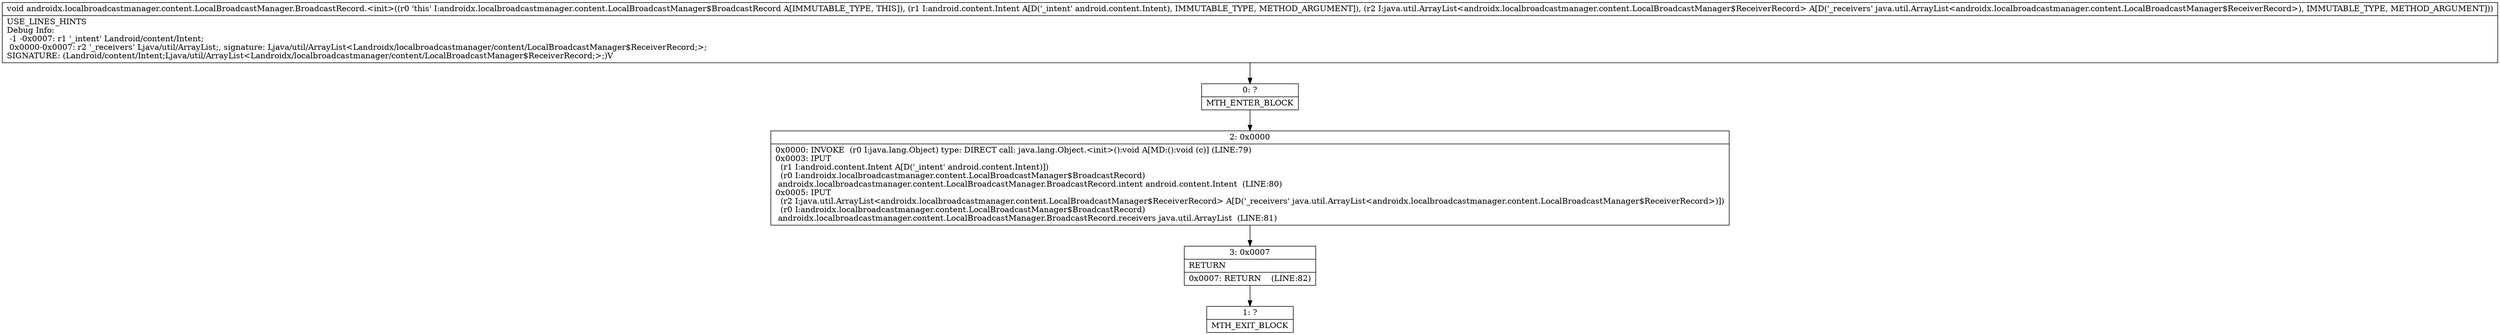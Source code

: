 digraph "CFG forandroidx.localbroadcastmanager.content.LocalBroadcastManager.BroadcastRecord.\<init\>(Landroid\/content\/Intent;Ljava\/util\/ArrayList;)V" {
Node_0 [shape=record,label="{0\:\ ?|MTH_ENTER_BLOCK\l}"];
Node_2 [shape=record,label="{2\:\ 0x0000|0x0000: INVOKE  (r0 I:java.lang.Object) type: DIRECT call: java.lang.Object.\<init\>():void A[MD:():void (c)] (LINE:79)\l0x0003: IPUT  \l  (r1 I:android.content.Intent A[D('_intent' android.content.Intent)])\l  (r0 I:androidx.localbroadcastmanager.content.LocalBroadcastManager$BroadcastRecord)\l androidx.localbroadcastmanager.content.LocalBroadcastManager.BroadcastRecord.intent android.content.Intent  (LINE:80)\l0x0005: IPUT  \l  (r2 I:java.util.ArrayList\<androidx.localbroadcastmanager.content.LocalBroadcastManager$ReceiverRecord\> A[D('_receivers' java.util.ArrayList\<androidx.localbroadcastmanager.content.LocalBroadcastManager$ReceiverRecord\>)])\l  (r0 I:androidx.localbroadcastmanager.content.LocalBroadcastManager$BroadcastRecord)\l androidx.localbroadcastmanager.content.LocalBroadcastManager.BroadcastRecord.receivers java.util.ArrayList  (LINE:81)\l}"];
Node_3 [shape=record,label="{3\:\ 0x0007|RETURN\l|0x0007: RETURN    (LINE:82)\l}"];
Node_1 [shape=record,label="{1\:\ ?|MTH_EXIT_BLOCK\l}"];
MethodNode[shape=record,label="{void androidx.localbroadcastmanager.content.LocalBroadcastManager.BroadcastRecord.\<init\>((r0 'this' I:androidx.localbroadcastmanager.content.LocalBroadcastManager$BroadcastRecord A[IMMUTABLE_TYPE, THIS]), (r1 I:android.content.Intent A[D('_intent' android.content.Intent), IMMUTABLE_TYPE, METHOD_ARGUMENT]), (r2 I:java.util.ArrayList\<androidx.localbroadcastmanager.content.LocalBroadcastManager$ReceiverRecord\> A[D('_receivers' java.util.ArrayList\<androidx.localbroadcastmanager.content.LocalBroadcastManager$ReceiverRecord\>), IMMUTABLE_TYPE, METHOD_ARGUMENT]))  | USE_LINES_HINTS\lDebug Info:\l  \-1 \-0x0007: r1 '_intent' Landroid\/content\/Intent;\l  0x0000\-0x0007: r2 '_receivers' Ljava\/util\/ArrayList;, signature: Ljava\/util\/ArrayList\<Landroidx\/localbroadcastmanager\/content\/LocalBroadcastManager$ReceiverRecord;\>;\lSIGNATURE: (Landroid\/content\/Intent;Ljava\/util\/ArrayList\<Landroidx\/localbroadcastmanager\/content\/LocalBroadcastManager$ReceiverRecord;\>;)V\l}"];
MethodNode -> Node_0;Node_0 -> Node_2;
Node_2 -> Node_3;
Node_3 -> Node_1;
}

